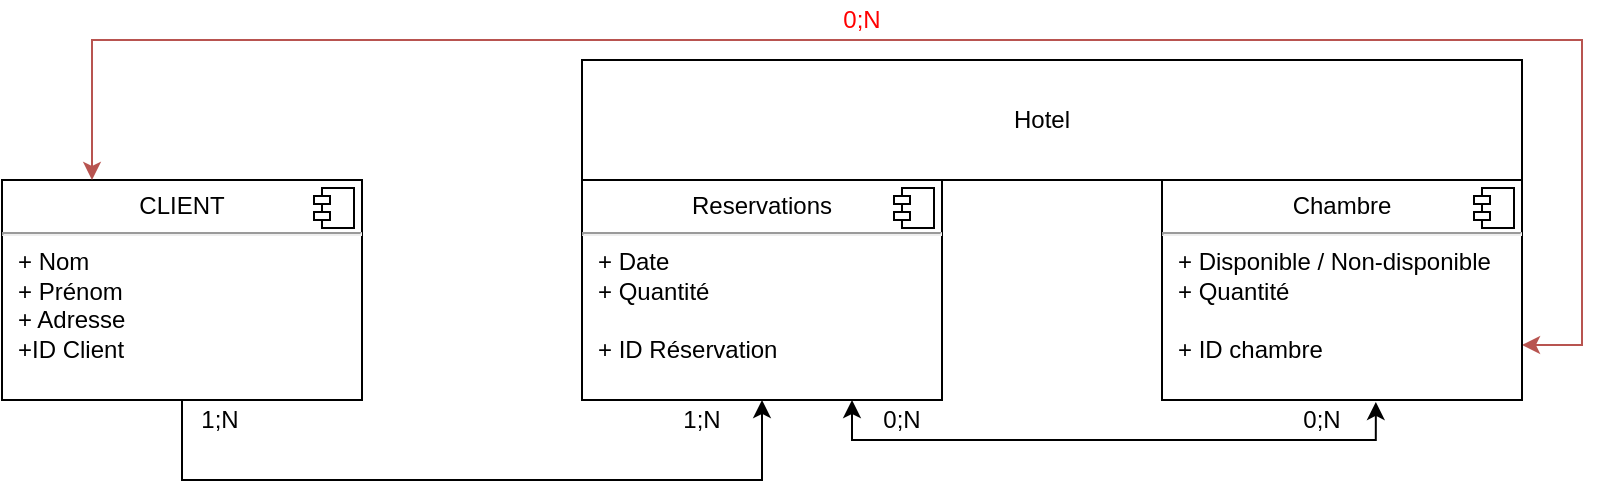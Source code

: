 <mxfile version="13.7.7" type="github">
  <diagram id="MrBrek0n3seMQUjIlNSO" name="Page-1">
    <mxGraphModel dx="868" dy="1542" grid="1" gridSize="10" guides="1" tooltips="1" connect="1" arrows="1" fold="1" page="1" pageScale="1" pageWidth="850" pageHeight="1100" math="0" shadow="0">
      <root>
        <mxCell id="0" />
        <mxCell id="1" parent="0" />
        <mxCell id="Xpx-qnky7Seq95ZgQuDO-4" value="1;N" style="text;html=1;strokeColor=none;fillColor=none;align=center;verticalAlign=middle;whiteSpace=wrap;rounded=0;" parent="1" vertex="1">
          <mxGeometry x="320" y="180" width="160" height="20" as="geometry" />
        </mxCell>
        <mxCell id="6F4W0MYa69xs5jA9rygy-6" value="Chambre" style="text;html=1;strokeColor=none;fillColor=none;align=center;verticalAlign=middle;whiteSpace=wrap;rounded=0;" vertex="1" parent="1">
          <mxGeometry x="640" y="70" width="160" height="20" as="geometry" />
        </mxCell>
        <mxCell id="6F4W0MYa69xs5jA9rygy-9" value="1;N" style="text;html=1;strokeColor=none;fillColor=none;align=center;verticalAlign=middle;whiteSpace=wrap;rounded=0;" vertex="1" parent="1">
          <mxGeometry x="79" y="180" width="160" height="20" as="geometry" />
        </mxCell>
        <object label="" id="6F4W0MYa69xs5jA9rygy-11">
          <mxCell style="rounded=0;whiteSpace=wrap;html=1;" vertex="1" parent="1">
            <mxGeometry x="340" y="10" width="470" height="60" as="geometry" />
          </mxCell>
        </object>
        <mxCell id="6F4W0MYa69xs5jA9rygy-12" value="&lt;div&gt;Hotel&lt;/div&gt;" style="text;html=1;strokeColor=none;fillColor=none;align=center;verticalAlign=middle;whiteSpace=wrap;rounded=0;" vertex="1" parent="1">
          <mxGeometry x="490" y="30" width="160" height="20" as="geometry" />
        </mxCell>
        <mxCell id="6F4W0MYa69xs5jA9rygy-20" style="edgeStyle=orthogonalEdgeStyle;rounded=0;orthogonalLoop=1;jettySize=auto;html=1;exitX=0.5;exitY=1;exitDx=0;exitDy=0;entryX=0.5;entryY=1;entryDx=0;entryDy=0;" edge="1" parent="1" source="6F4W0MYa69xs5jA9rygy-13" target="6F4W0MYa69xs5jA9rygy-15">
          <mxGeometry relative="1" as="geometry">
            <Array as="points">
              <mxPoint x="140" y="220" />
              <mxPoint x="430" y="220" />
            </Array>
          </mxGeometry>
        </mxCell>
        <mxCell id="6F4W0MYa69xs5jA9rygy-13" value="&lt;p style=&quot;margin: 0px ; margin-top: 6px ; text-align: center&quot;&gt;CLIENT&lt;/p&gt;&lt;hr&gt;&lt;p style=&quot;margin: 0px ; margin-left: 8px&quot;&gt;+ Nom&lt;br&gt;+ Prénom&lt;/p&gt;&lt;p style=&quot;margin: 0px ; margin-left: 8px&quot;&gt;+ Adresse&lt;/p&gt;&lt;p style=&quot;margin: 0px ; margin-left: 8px&quot;&gt;+ID Client&lt;br&gt;&lt;/p&gt;" style="align=left;overflow=fill;html=1;dropTarget=0;" vertex="1" parent="1">
          <mxGeometry x="50" y="70" width="180" height="110" as="geometry" />
        </mxCell>
        <mxCell id="6F4W0MYa69xs5jA9rygy-14" value="" style="shape=component;jettyWidth=8;jettyHeight=4;" vertex="1" parent="6F4W0MYa69xs5jA9rygy-13">
          <mxGeometry x="1" width="20" height="20" relative="1" as="geometry">
            <mxPoint x="-24" y="4" as="offset" />
          </mxGeometry>
        </mxCell>
        <mxCell id="6F4W0MYa69xs5jA9rygy-21" style="edgeStyle=orthogonalEdgeStyle;orthogonalLoop=1;jettySize=auto;html=1;exitX=0.75;exitY=1;exitDx=0;exitDy=0;entryX=0.594;entryY=1.009;entryDx=0;entryDy=0;entryPerimeter=0;rounded=0;startArrow=classic;startFill=1;" edge="1" parent="1" source="6F4W0MYa69xs5jA9rygy-15" target="6F4W0MYa69xs5jA9rygy-17">
          <mxGeometry relative="1" as="geometry" />
        </mxCell>
        <mxCell id="6F4W0MYa69xs5jA9rygy-15" value="&lt;p style=&quot;margin: 0px ; margin-top: 6px ; text-align: center&quot;&gt;Reservations&lt;/p&gt;&lt;hr&gt;&lt;p style=&quot;margin: 0px ; margin-left: 8px&quot;&gt;+ Date&lt;br&gt;+ Quantité&lt;/p&gt;&lt;p style=&quot;margin: 0px ; margin-left: 8px&quot;&gt;&lt;br&gt;&lt;/p&gt;&lt;p style=&quot;margin: 0px ; margin-left: 8px&quot;&gt;+ ID Réservation &lt;br&gt;&lt;/p&gt;" style="align=left;overflow=fill;html=1;dropTarget=0;" vertex="1" parent="1">
          <mxGeometry x="340" y="70" width="180" height="110" as="geometry" />
        </mxCell>
        <mxCell id="6F4W0MYa69xs5jA9rygy-16" value="" style="shape=component;jettyWidth=8;jettyHeight=4;" vertex="1" parent="6F4W0MYa69xs5jA9rygy-15">
          <mxGeometry x="1" width="20" height="20" relative="1" as="geometry">
            <mxPoint x="-24" y="4" as="offset" />
          </mxGeometry>
        </mxCell>
        <mxCell id="6F4W0MYa69xs5jA9rygy-24" style="edgeStyle=orthogonalEdgeStyle;rounded=0;orthogonalLoop=1;jettySize=auto;html=1;exitX=1;exitY=0.75;exitDx=0;exitDy=0;entryX=0.25;entryY=0;entryDx=0;entryDy=0;startArrow=classic;startFill=1;fillColor=#f8cecc;strokeColor=#b85450;" edge="1" parent="1" source="6F4W0MYa69xs5jA9rygy-17" target="6F4W0MYa69xs5jA9rygy-13">
          <mxGeometry relative="1" as="geometry">
            <Array as="points">
              <mxPoint x="840" y="153" />
              <mxPoint x="840" />
              <mxPoint x="95" />
            </Array>
          </mxGeometry>
        </mxCell>
        <mxCell id="6F4W0MYa69xs5jA9rygy-17" value="&lt;p style=&quot;margin: 0px ; margin-top: 6px ; text-align: center&quot;&gt;Chambre&lt;/p&gt;&lt;hr&gt;&lt;p style=&quot;margin: 0px ; margin-left: 8px&quot;&gt;+ Disponible / Non-disponible&lt;br&gt;+ Quantité&lt;/p&gt;&lt;p style=&quot;margin: 0px ; margin-left: 8px&quot;&gt;&lt;br&gt;&lt;/p&gt;&lt;p style=&quot;margin: 0px ; margin-left: 8px&quot;&gt;+ ID chambre&lt;br&gt;&lt;/p&gt;" style="align=left;overflow=fill;html=1;dropTarget=0;" vertex="1" parent="1">
          <mxGeometry x="630" y="70" width="180" height="110" as="geometry" />
        </mxCell>
        <mxCell id="6F4W0MYa69xs5jA9rygy-18" value="" style="shape=component;jettyWidth=8;jettyHeight=4;" vertex="1" parent="6F4W0MYa69xs5jA9rygy-17">
          <mxGeometry x="1" width="20" height="20" relative="1" as="geometry">
            <mxPoint x="-24" y="4" as="offset" />
          </mxGeometry>
        </mxCell>
        <mxCell id="6F4W0MYa69xs5jA9rygy-22" value="0;N" style="text;html=1;strokeColor=none;fillColor=none;align=center;verticalAlign=middle;whiteSpace=wrap;rounded=0;" vertex="1" parent="1">
          <mxGeometry x="420" y="180" width="160" height="20" as="geometry" />
        </mxCell>
        <mxCell id="6F4W0MYa69xs5jA9rygy-23" value="0;N" style="text;html=1;strokeColor=none;fillColor=none;align=center;verticalAlign=middle;whiteSpace=wrap;rounded=0;" vertex="1" parent="1">
          <mxGeometry x="630" y="180" width="160" height="20" as="geometry" />
        </mxCell>
        <mxCell id="6F4W0MYa69xs5jA9rygy-25" value="&lt;font color=&quot;#FF0000&quot;&gt;0;N&lt;/font&gt;" style="text;html=1;strokeColor=none;fillColor=none;align=center;verticalAlign=middle;whiteSpace=wrap;rounded=0;" vertex="1" parent="1">
          <mxGeometry x="400" y="-20" width="160" height="20" as="geometry" />
        </mxCell>
      </root>
    </mxGraphModel>
  </diagram>
</mxfile>
